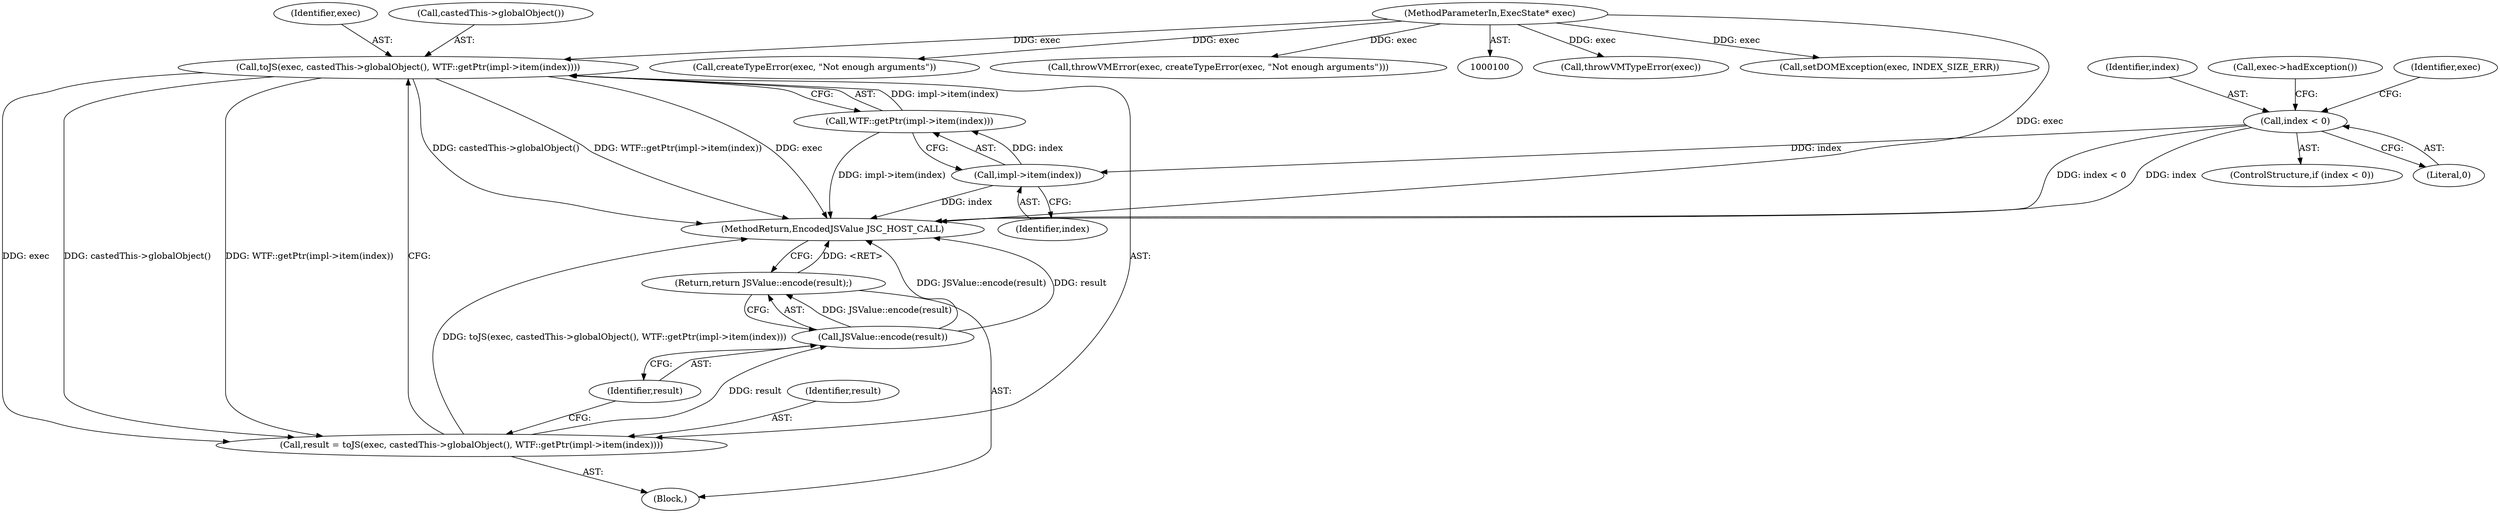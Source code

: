 digraph "0_Chrome_b944f670bb7a8a919daac497a4ea0536c954c201_14@pointer" {
"1000157" [label="(Call,toJS(exec, castedThis->globalObject(), WTF::getPtr(impl->item(index))))"];
"1000101" [label="(MethodParameterIn,ExecState* exec)"];
"1000160" [label="(Call,WTF::getPtr(impl->item(index)))"];
"1000161" [label="(Call,impl->item(index))"];
"1000139" [label="(Call,index < 0)"];
"1000155" [label="(Call,result = toJS(exec, castedThis->globalObject(), WTF::getPtr(impl->item(index))))"];
"1000164" [label="(Call,JSValue::encode(result))"];
"1000163" [label="(Return,return JSValue::encode(result);)"];
"1000158" [label="(Identifier,exec)"];
"1000163" [label="(Return,return JSValue::encode(result);)"];
"1000113" [label="(Call,throwVMTypeError(exec))"];
"1000150" [label="(Call,exec->hadException())"];
"1000144" [label="(Identifier,exec)"];
"1000156" [label="(Identifier,result)"];
"1000138" [label="(ControlStructure,if (index < 0))"];
"1000141" [label="(Literal,0)"];
"1000143" [label="(Call,setDOMException(exec, INDEX_SIZE_ERR))"];
"1000155" [label="(Call,result = toJS(exec, castedThis->globalObject(), WTF::getPtr(impl->item(index))))"];
"1000162" [label="(Identifier,index)"];
"1000102" [label="(Block,)"];
"1000134" [label="(Call,createTypeError(exec, \"Not enough arguments\"))"];
"1000165" [label="(Identifier,result)"];
"1000140" [label="(Identifier,index)"];
"1000159" [label="(Call,castedThis->globalObject())"];
"1000161" [label="(Call,impl->item(index))"];
"1000166" [label="(MethodReturn,EncodedJSValue JSC_HOST_CALL)"];
"1000157" [label="(Call,toJS(exec, castedThis->globalObject(), WTF::getPtr(impl->item(index))))"];
"1000164" [label="(Call,JSValue::encode(result))"];
"1000139" [label="(Call,index < 0)"];
"1000101" [label="(MethodParameterIn,ExecState* exec)"];
"1000132" [label="(Call,throwVMError(exec, createTypeError(exec, \"Not enough arguments\")))"];
"1000160" [label="(Call,WTF::getPtr(impl->item(index)))"];
"1000157" -> "1000155"  [label="AST: "];
"1000157" -> "1000160"  [label="CFG: "];
"1000158" -> "1000157"  [label="AST: "];
"1000159" -> "1000157"  [label="AST: "];
"1000160" -> "1000157"  [label="AST: "];
"1000155" -> "1000157"  [label="CFG: "];
"1000157" -> "1000166"  [label="DDG: castedThis->globalObject()"];
"1000157" -> "1000166"  [label="DDG: WTF::getPtr(impl->item(index))"];
"1000157" -> "1000166"  [label="DDG: exec"];
"1000157" -> "1000155"  [label="DDG: exec"];
"1000157" -> "1000155"  [label="DDG: castedThis->globalObject()"];
"1000157" -> "1000155"  [label="DDG: WTF::getPtr(impl->item(index))"];
"1000101" -> "1000157"  [label="DDG: exec"];
"1000160" -> "1000157"  [label="DDG: impl->item(index)"];
"1000101" -> "1000100"  [label="AST: "];
"1000101" -> "1000166"  [label="DDG: exec"];
"1000101" -> "1000113"  [label="DDG: exec"];
"1000101" -> "1000132"  [label="DDG: exec"];
"1000101" -> "1000134"  [label="DDG: exec"];
"1000101" -> "1000143"  [label="DDG: exec"];
"1000160" -> "1000161"  [label="CFG: "];
"1000161" -> "1000160"  [label="AST: "];
"1000160" -> "1000166"  [label="DDG: impl->item(index)"];
"1000161" -> "1000160"  [label="DDG: index"];
"1000161" -> "1000162"  [label="CFG: "];
"1000162" -> "1000161"  [label="AST: "];
"1000161" -> "1000166"  [label="DDG: index"];
"1000139" -> "1000161"  [label="DDG: index"];
"1000139" -> "1000138"  [label="AST: "];
"1000139" -> "1000141"  [label="CFG: "];
"1000140" -> "1000139"  [label="AST: "];
"1000141" -> "1000139"  [label="AST: "];
"1000144" -> "1000139"  [label="CFG: "];
"1000150" -> "1000139"  [label="CFG: "];
"1000139" -> "1000166"  [label="DDG: index < 0"];
"1000139" -> "1000166"  [label="DDG: index"];
"1000155" -> "1000102"  [label="AST: "];
"1000156" -> "1000155"  [label="AST: "];
"1000165" -> "1000155"  [label="CFG: "];
"1000155" -> "1000166"  [label="DDG: toJS(exec, castedThis->globalObject(), WTF::getPtr(impl->item(index)))"];
"1000155" -> "1000164"  [label="DDG: result"];
"1000164" -> "1000163"  [label="AST: "];
"1000164" -> "1000165"  [label="CFG: "];
"1000165" -> "1000164"  [label="AST: "];
"1000163" -> "1000164"  [label="CFG: "];
"1000164" -> "1000166"  [label="DDG: JSValue::encode(result)"];
"1000164" -> "1000166"  [label="DDG: result"];
"1000164" -> "1000163"  [label="DDG: JSValue::encode(result)"];
"1000163" -> "1000102"  [label="AST: "];
"1000166" -> "1000163"  [label="CFG: "];
"1000163" -> "1000166"  [label="DDG: <RET>"];
}
